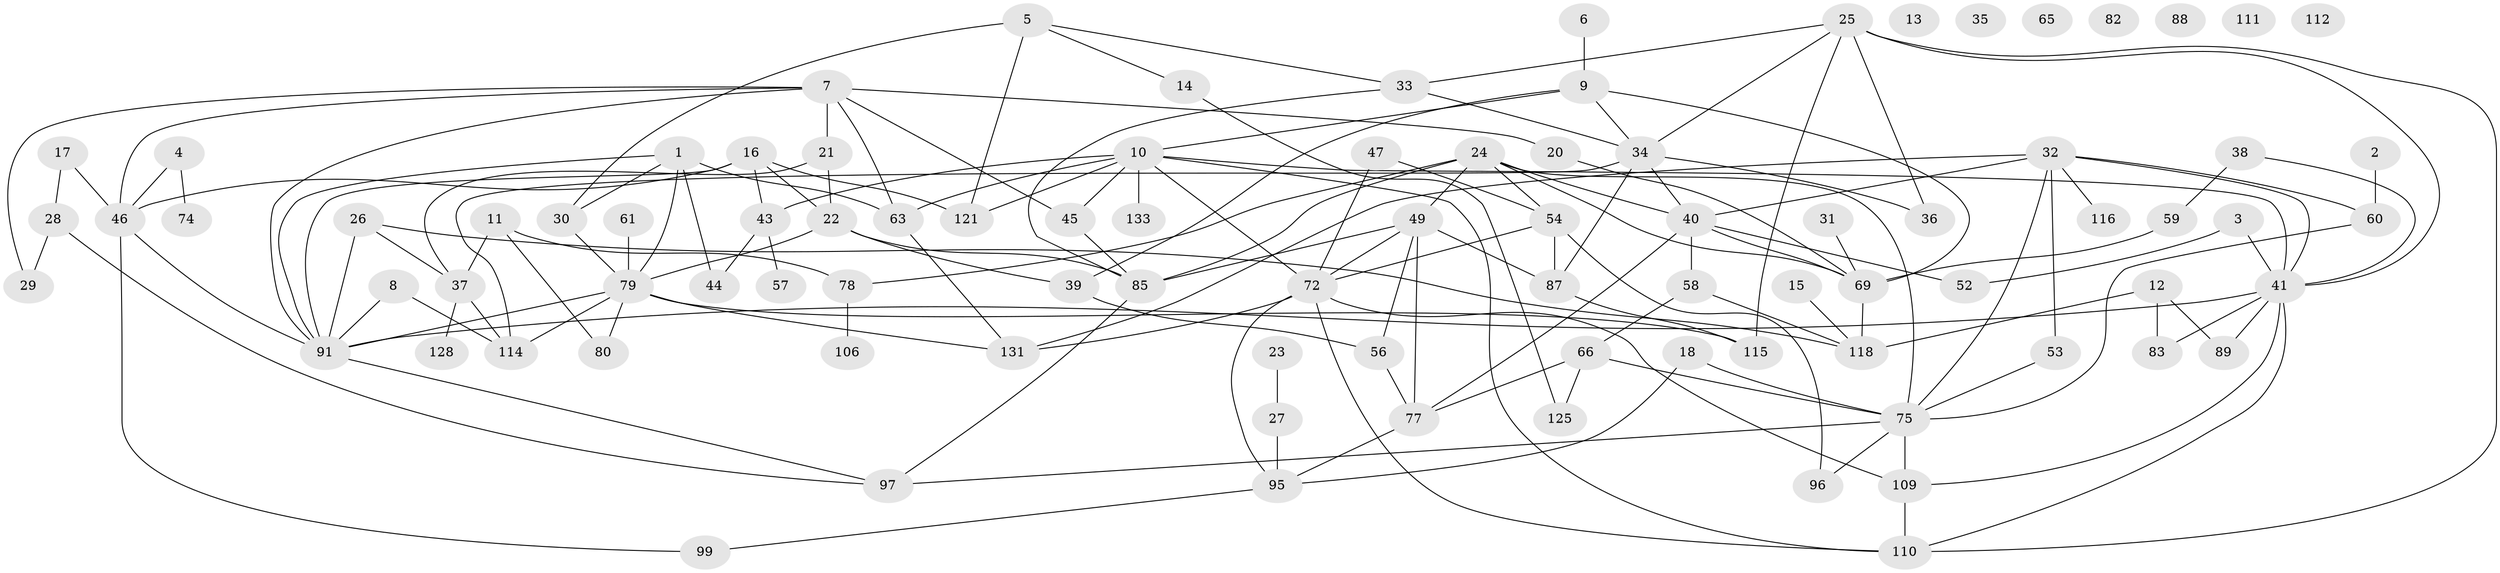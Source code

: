 // original degree distribution, {4: 0.1259259259259259, 1: 0.11851851851851852, 2: 0.31851851851851853, 7: 0.037037037037037035, 3: 0.1925925925925926, 6: 0.044444444444444446, 0: 0.05185185185185185, 5: 0.0962962962962963, 8: 0.014814814814814815}
// Generated by graph-tools (version 1.1) at 2025/41/03/06/25 10:41:22]
// undirected, 91 vertices, 154 edges
graph export_dot {
graph [start="1"]
  node [color=gray90,style=filled];
  1 [super="+19"];
  2;
  3 [super="+105"];
  4;
  5 [super="+104"];
  6;
  7 [super="+51"];
  8 [super="+122"];
  9 [super="+68"];
  10 [super="+94"];
  11;
  12;
  13;
  14 [super="+108"];
  15;
  16 [super="+67"];
  17;
  18;
  20 [super="+86"];
  21 [super="+73"];
  22 [super="+48"];
  23;
  24 [super="+126"];
  25 [super="+135"];
  26 [super="+98"];
  27;
  28 [super="+55"];
  29 [super="+71"];
  30 [super="+100"];
  31;
  32 [super="+81"];
  33 [super="+62"];
  34 [super="+42"];
  35;
  36;
  37;
  38;
  39 [super="+102"];
  40 [super="+127"];
  41 [super="+134"];
  43 [super="+103"];
  44;
  45;
  46 [super="+64"];
  47 [super="+107"];
  49 [super="+50"];
  52 [super="+76"];
  53;
  54 [super="+90"];
  56;
  57;
  58 [super="+93"];
  59;
  60;
  61;
  63 [super="+70"];
  65;
  66;
  69 [super="+84"];
  72 [super="+130"];
  74;
  75 [super="+129"];
  77 [super="+123"];
  78 [super="+113"];
  79 [super="+120"];
  80;
  82;
  83;
  85 [super="+92"];
  87;
  88;
  89;
  91 [super="+132"];
  95 [super="+101"];
  96;
  97 [super="+124"];
  99;
  106;
  109;
  110 [super="+119"];
  111;
  112;
  114 [super="+117"];
  115;
  116;
  118;
  121;
  125;
  128;
  131;
  133;
  1 -- 44;
  1 -- 63;
  1 -- 30;
  1 -- 79;
  1 -- 91;
  2 -- 60;
  3 -- 52;
  3 -- 41;
  4 -- 46;
  4 -- 74;
  5 -- 33;
  5 -- 121;
  5 -- 30;
  5 -- 14;
  6 -- 9;
  7 -- 29;
  7 -- 45;
  7 -- 91;
  7 -- 21;
  7 -- 46;
  7 -- 63;
  7 -- 20;
  8 -- 91;
  8 -- 114;
  9 -- 10;
  9 -- 34;
  9 -- 69;
  9 -- 39;
  10 -- 45;
  10 -- 63;
  10 -- 133;
  10 -- 121;
  10 -- 72;
  10 -- 41;
  10 -- 43;
  10 -- 110;
  11 -- 37;
  11 -- 78;
  11 -- 80;
  12 -- 83;
  12 -- 89;
  12 -- 118;
  14 -- 125;
  15 -- 118;
  16 -- 91 [weight=2];
  16 -- 121;
  16 -- 22;
  16 -- 43;
  16 -- 46;
  17 -- 46;
  17 -- 28;
  18 -- 95;
  18 -- 75;
  20 -- 69;
  21 -- 37;
  21 -- 22;
  22 -- 79;
  22 -- 85;
  22 -- 39;
  23 -- 27;
  24 -- 40;
  24 -- 69;
  24 -- 54;
  24 -- 78;
  24 -- 85 [weight=2];
  24 -- 49;
  24 -- 75;
  25 -- 41;
  25 -- 115;
  25 -- 36;
  25 -- 34;
  25 -- 33;
  25 -- 110;
  26 -- 118;
  26 -- 37;
  26 -- 91;
  27 -- 95;
  28 -- 29;
  28 -- 97;
  30 -- 79;
  31 -- 69;
  32 -- 40;
  32 -- 60;
  32 -- 116;
  32 -- 41;
  32 -- 131;
  32 -- 53;
  32 -- 75;
  33 -- 34;
  33 -- 85;
  34 -- 36;
  34 -- 40;
  34 -- 87;
  34 -- 114;
  37 -- 128;
  37 -- 114;
  38 -- 41;
  38 -- 59;
  39 -- 56;
  40 -- 52;
  40 -- 58;
  40 -- 69;
  40 -- 77;
  41 -- 83;
  41 -- 109;
  41 -- 89;
  41 -- 91;
  41 -- 110;
  43 -- 44;
  43 -- 57;
  45 -- 85;
  46 -- 99;
  46 -- 91;
  47 -- 54;
  47 -- 72;
  49 -- 77;
  49 -- 85;
  49 -- 87;
  49 -- 56;
  49 -- 72;
  53 -- 75;
  54 -- 96;
  54 -- 87;
  54 -- 72;
  56 -- 77;
  58 -- 66;
  58 -- 118;
  59 -- 69;
  60 -- 75;
  61 -- 79;
  63 -- 131;
  66 -- 77;
  66 -- 125;
  66 -- 75;
  69 -- 118;
  72 -- 109;
  72 -- 131;
  72 -- 95;
  72 -- 110;
  75 -- 109;
  75 -- 96;
  75 -- 97;
  77 -- 95;
  78 -- 106;
  79 -- 131;
  79 -- 80;
  79 -- 115;
  79 -- 91;
  79 -- 114;
  85 -- 97;
  87 -- 115;
  91 -- 97;
  95 -- 99;
  109 -- 110;
}
